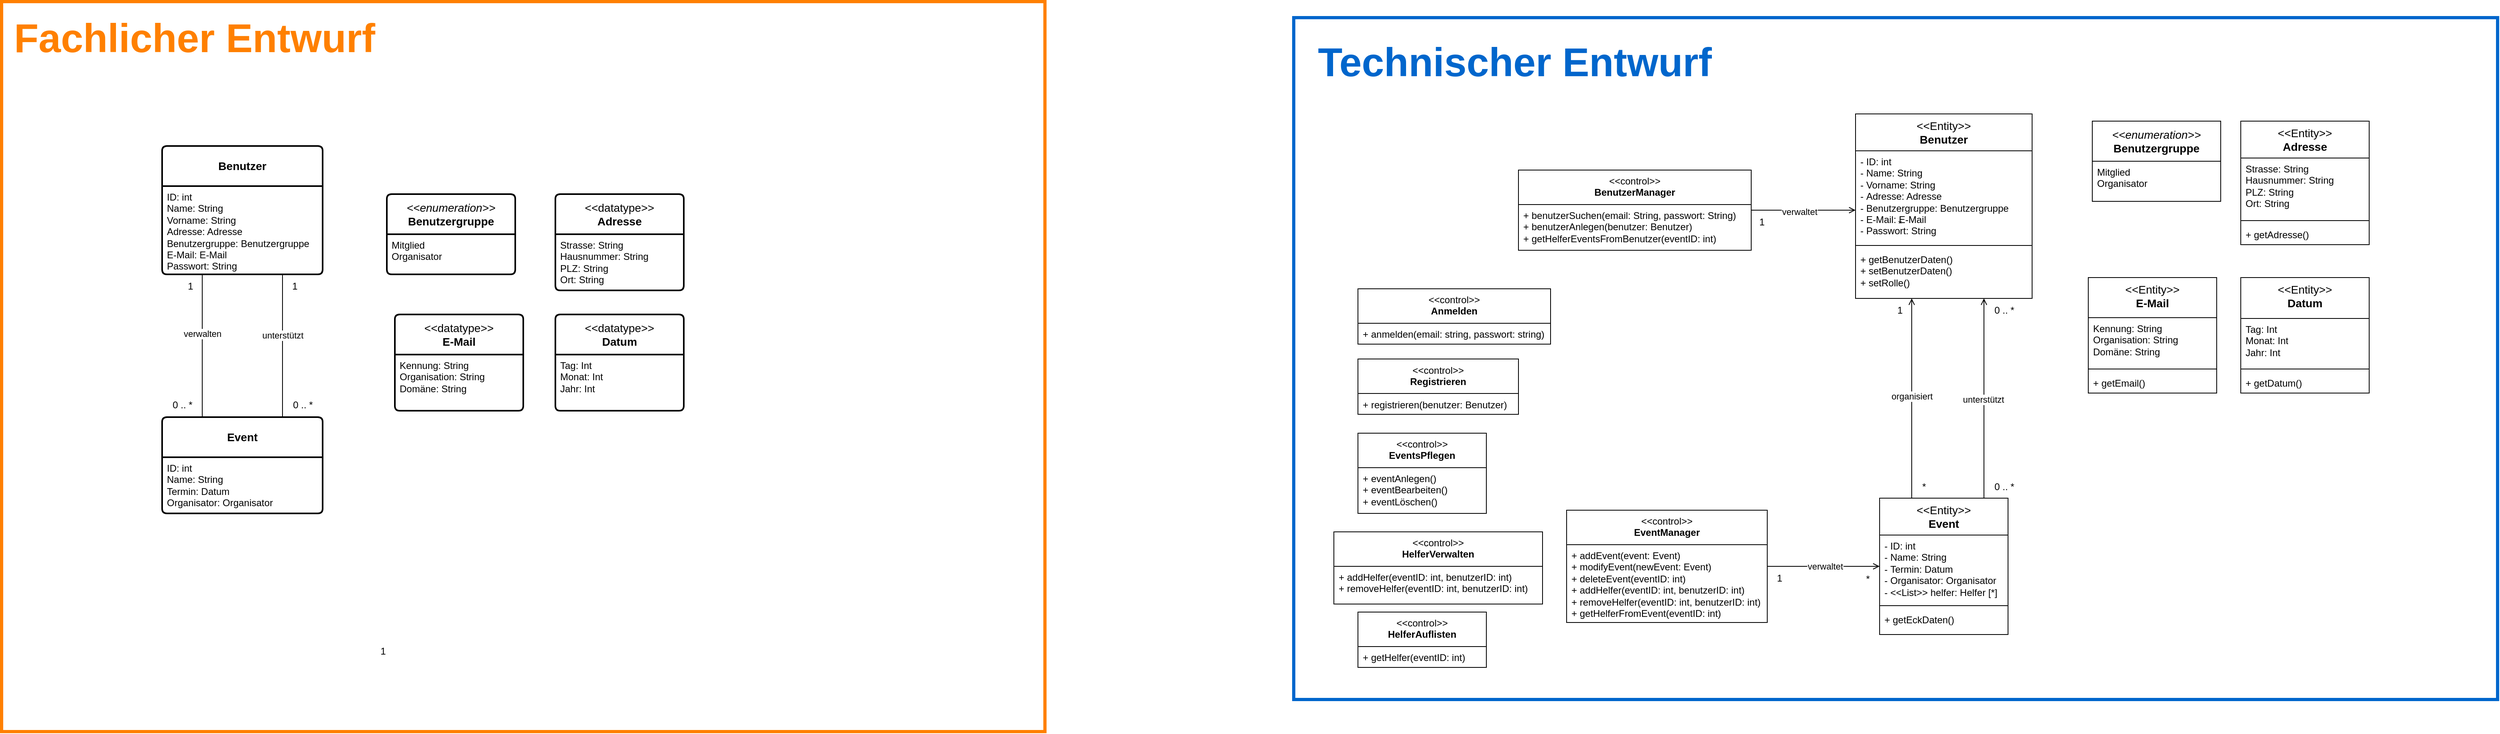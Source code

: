 <mxfile version="24.5.5" type="device">
  <diagram name="Seite-1" id="Eqmvniv_czIGo2SpjLZo">
    <mxGraphModel dx="1687" dy="2047" grid="1" gridSize="10" guides="1" tooltips="1" connect="1" arrows="1" fold="1" page="1" pageScale="1" pageWidth="827" pageHeight="1169" math="0" shadow="0">
      <root>
        <mxCell id="0" />
        <mxCell id="1" parent="0" />
        <mxCell id="cLUYI5qMMWvKZr-MMFAg-8" value="" style="rounded=0;whiteSpace=wrap;html=1;fillColor=none;strokeColor=#FF8000;strokeWidth=4;fontColor=#ff8000;" parent="1" vertex="1">
          <mxGeometry x="80" y="-180" width="1300" height="910" as="geometry" />
        </mxCell>
        <mxCell id="J6vvMmSOAbi-oVOgm_Qq-1" value="&lt;b&gt;Benutzer&lt;/b&gt;" style="swimlane;childLayout=stackLayout;horizontal=1;startSize=50;horizontalStack=0;rounded=1;fontSize=14;fontStyle=0;strokeWidth=2;resizeParent=0;resizeLast=1;shadow=0;dashed=0;align=center;arcSize=4;whiteSpace=wrap;html=1;" parent="1" vertex="1">
          <mxGeometry x="280" width="200" height="160" as="geometry" />
        </mxCell>
        <mxCell id="J6vvMmSOAbi-oVOgm_Qq-2" value="&lt;div&gt;ID: int&lt;/div&gt;&lt;div&gt;Name: String&lt;/div&gt;&lt;div&gt;Vorname: String&lt;/div&gt;&lt;div&gt;Adresse: Adresse&lt;/div&gt;Benutzergruppe: Benutzergruppe&lt;div&gt;E-Mail: E-Mail&lt;/div&gt;&lt;div&gt;Passwort: String&lt;/div&gt;" style="align=left;strokeColor=none;fillColor=none;spacingLeft=4;fontSize=12;verticalAlign=top;resizable=0;rotatable=0;part=1;html=1;" parent="J6vvMmSOAbi-oVOgm_Qq-1" vertex="1">
          <mxGeometry y="50" width="200" height="110" as="geometry" />
        </mxCell>
        <mxCell id="J6vvMmSOAbi-oVOgm_Qq-5" value="&lt;i&gt;&amp;lt;&amp;lt;enumeration&amp;gt;&amp;gt;&lt;/i&gt;&lt;div&gt;&lt;b&gt;Benutzergruppe&lt;/b&gt;&lt;/div&gt;" style="swimlane;childLayout=stackLayout;horizontal=1;startSize=50;horizontalStack=0;rounded=1;fontSize=14;fontStyle=0;strokeWidth=2;resizeParent=0;resizeLast=1;shadow=0;dashed=0;align=center;arcSize=4;whiteSpace=wrap;html=1;" parent="1" vertex="1">
          <mxGeometry x="560" y="60" width="160" height="100" as="geometry" />
        </mxCell>
        <mxCell id="J6vvMmSOAbi-oVOgm_Qq-6" value="Mitglied&lt;div&gt;Organisator&lt;/div&gt;" style="align=left;strokeColor=none;fillColor=none;spacingLeft=4;fontSize=12;verticalAlign=top;resizable=0;rotatable=0;part=1;html=1;" parent="J6vvMmSOAbi-oVOgm_Qq-5" vertex="1">
          <mxGeometry y="50" width="160" height="50" as="geometry" />
        </mxCell>
        <mxCell id="J6vvMmSOAbi-oVOgm_Qq-12" value="&lt;b&gt;Event&lt;/b&gt;" style="swimlane;childLayout=stackLayout;horizontal=1;startSize=50;horizontalStack=0;rounded=1;fontSize=14;fontStyle=0;strokeWidth=2;resizeParent=0;resizeLast=1;shadow=0;dashed=0;align=center;arcSize=4;whiteSpace=wrap;html=1;" parent="1" vertex="1">
          <mxGeometry x="280" y="338" width="200" height="120" as="geometry" />
        </mxCell>
        <mxCell id="J6vvMmSOAbi-oVOgm_Qq-13" value="&lt;div&gt;ID: int&lt;/div&gt;Name: String&lt;div&gt;&lt;/div&gt;&lt;div&gt;Termin: Datum&lt;/div&gt;&lt;div&gt;Organisator: Organisator&lt;/div&gt;" style="align=left;strokeColor=none;fillColor=none;spacingLeft=4;fontSize=12;verticalAlign=top;resizable=0;rotatable=0;part=1;html=1;" parent="J6vvMmSOAbi-oVOgm_Qq-12" vertex="1">
          <mxGeometry y="50" width="200" height="70" as="geometry" />
        </mxCell>
        <mxCell id="cLUYI5qMMWvKZr-MMFAg-2" style="edgeStyle=orthogonalEdgeStyle;rounded=0;orthogonalLoop=1;jettySize=auto;html=1;endArrow=none;endFill=0;entryX=0.25;entryY=0;entryDx=0;entryDy=0;" parent="1" source="J6vvMmSOAbi-oVOgm_Qq-1" target="J6vvMmSOAbi-oVOgm_Qq-12" edge="1">
          <mxGeometry relative="1" as="geometry">
            <mxPoint x="250" y="360" as="sourcePoint" />
            <Array as="points">
              <mxPoint x="330" y="210" />
              <mxPoint x="330" y="210" />
            </Array>
          </mxGeometry>
        </mxCell>
        <mxCell id="cLUYI5qMMWvKZr-MMFAg-3" value="verwalten" style="edgeLabel;html=1;align=center;verticalAlign=middle;resizable=0;points=[];" parent="cLUYI5qMMWvKZr-MMFAg-2" vertex="1" connectable="0">
          <mxGeometry x="-0.19" y="-2" relative="1" as="geometry">
            <mxPoint x="2" y="2" as="offset" />
          </mxGeometry>
        </mxCell>
        <mxCell id="J6vvMmSOAbi-oVOgm_Qq-26" value="0 .. *" style="text;html=1;align=center;verticalAlign=middle;resizable=0;points=[];autosize=1;strokeColor=none;fillColor=none;" parent="1" vertex="1">
          <mxGeometry x="280" y="308" width="50" height="30" as="geometry" />
        </mxCell>
        <mxCell id="J6vvMmSOAbi-oVOgm_Qq-27" value="1" style="text;html=1;align=center;verticalAlign=middle;resizable=0;points=[];autosize=1;strokeColor=none;fillColor=none;" parent="1" vertex="1">
          <mxGeometry x="300" y="160" width="30" height="30" as="geometry" />
        </mxCell>
        <mxCell id="J6vvMmSOAbi-oVOgm_Qq-30" value="&lt;div&gt;&amp;lt;&amp;lt;datatype&amp;gt;&amp;gt;&lt;/div&gt;&lt;b&gt;Adresse&lt;/b&gt;" style="swimlane;childLayout=stackLayout;horizontal=1;startSize=50;horizontalStack=0;rounded=1;fontSize=14;fontStyle=0;strokeWidth=2;resizeParent=0;resizeLast=1;shadow=0;dashed=0;align=center;arcSize=4;whiteSpace=wrap;html=1;" parent="1" vertex="1">
          <mxGeometry x="770" y="60" width="160" height="120" as="geometry" />
        </mxCell>
        <mxCell id="J6vvMmSOAbi-oVOgm_Qq-31" value="Strasse: String&lt;div&gt;Hausnummer: String&lt;/div&gt;&lt;div&gt;PLZ: String&lt;/div&gt;&lt;div&gt;Ort: String&lt;/div&gt;" style="align=left;strokeColor=none;fillColor=none;spacingLeft=4;fontSize=12;verticalAlign=top;resizable=0;rotatable=0;part=1;html=1;" parent="J6vvMmSOAbi-oVOgm_Qq-30" vertex="1">
          <mxGeometry y="50" width="160" height="70" as="geometry" />
        </mxCell>
        <mxCell id="FKtlgxsSE6_4xqyyRltD-1" value="&lt;div&gt;&amp;lt;&amp;lt;datatype&amp;gt;&amp;gt;&lt;b&gt;&lt;br&gt;&lt;/b&gt;&lt;/div&gt;&lt;b&gt;Datum&lt;/b&gt;" style="swimlane;childLayout=stackLayout;horizontal=1;startSize=50;horizontalStack=0;rounded=1;fontSize=14;fontStyle=0;strokeWidth=2;resizeParent=0;resizeLast=1;shadow=0;dashed=0;align=center;arcSize=4;whiteSpace=wrap;html=1;" parent="1" vertex="1">
          <mxGeometry x="770" y="210" width="160" height="120" as="geometry" />
        </mxCell>
        <mxCell id="FKtlgxsSE6_4xqyyRltD-2" value="Tag: Int&lt;div&gt;Monat: Int&lt;/div&gt;&lt;div&gt;Jahr: Int&lt;/div&gt;" style="align=left;strokeColor=none;fillColor=none;spacingLeft=4;fontSize=12;verticalAlign=top;resizable=0;rotatable=0;part=1;html=1;" parent="FKtlgxsSE6_4xqyyRltD-1" vertex="1">
          <mxGeometry y="50" width="160" height="70" as="geometry" />
        </mxCell>
        <mxCell id="FKtlgxsSE6_4xqyyRltD-7" style="edgeStyle=orthogonalEdgeStyle;rounded=0;orthogonalLoop=1;jettySize=auto;html=1;entryX=0.75;entryY=0;entryDx=0;entryDy=0;endArrow=none;endFill=0;" parent="1" source="J6vvMmSOAbi-oVOgm_Qq-1" target="J6vvMmSOAbi-oVOgm_Qq-12" edge="1">
          <mxGeometry relative="1" as="geometry">
            <Array as="points">
              <mxPoint x="430" y="330" />
              <mxPoint x="430" y="330" />
            </Array>
            <mxPoint x="630" y="458" as="sourcePoint" />
          </mxGeometry>
        </mxCell>
        <mxCell id="FKtlgxsSE6_4xqyyRltD-9" value="unterstützt" style="edgeLabel;html=1;align=center;verticalAlign=middle;resizable=0;points=[];" parent="FKtlgxsSE6_4xqyyRltD-7" vertex="1" connectable="0">
          <mxGeometry x="-0.015" y="3" relative="1" as="geometry">
            <mxPoint x="-3" y="-12" as="offset" />
          </mxGeometry>
        </mxCell>
        <mxCell id="FKtlgxsSE6_4xqyyRltD-10" value="0 .. *" style="text;html=1;align=center;verticalAlign=middle;resizable=0;points=[];autosize=1;strokeColor=none;fillColor=none;" parent="1" vertex="1">
          <mxGeometry x="430" y="308" width="50" height="30" as="geometry" />
        </mxCell>
        <mxCell id="FKtlgxsSE6_4xqyyRltD-12" value="1" style="text;html=1;align=center;verticalAlign=middle;resizable=0;points=[];autosize=1;strokeColor=none;fillColor=none;" parent="1" vertex="1">
          <mxGeometry x="540" y="615" width="30" height="30" as="geometry" />
        </mxCell>
        <mxCell id="FKtlgxsSE6_4xqyyRltD-13" value="1" style="text;html=1;align=center;verticalAlign=middle;resizable=0;points=[];autosize=1;strokeColor=none;fillColor=none;" parent="1" vertex="1">
          <mxGeometry x="430" y="160" width="30" height="30" as="geometry" />
        </mxCell>
        <mxCell id="cLUYI5qMMWvKZr-MMFAg-4" value="&lt;div&gt;&amp;lt;&amp;lt;datatype&amp;gt;&amp;gt;&lt;b&gt;&lt;br&gt;&lt;/b&gt;&lt;/div&gt;&lt;b&gt;E-Mail&lt;/b&gt;" style="swimlane;childLayout=stackLayout;horizontal=1;startSize=50;horizontalStack=0;rounded=1;fontSize=14;fontStyle=0;strokeWidth=2;resizeParent=0;resizeLast=1;shadow=0;dashed=0;align=center;arcSize=4;whiteSpace=wrap;html=1;" parent="1" vertex="1">
          <mxGeometry x="570" y="210" width="160" height="120" as="geometry" />
        </mxCell>
        <mxCell id="cLUYI5qMMWvKZr-MMFAg-5" value="Kennung: String&lt;div&gt;Organisation: String&lt;/div&gt;&lt;div&gt;Domäne: String&lt;/div&gt;" style="align=left;strokeColor=none;fillColor=none;spacingLeft=4;fontSize=12;verticalAlign=top;resizable=0;rotatable=0;part=1;html=1;" parent="cLUYI5qMMWvKZr-MMFAg-4" vertex="1">
          <mxGeometry y="50" width="160" height="70" as="geometry" />
        </mxCell>
        <mxCell id="cLUYI5qMMWvKZr-MMFAg-7" value="Fachlicher Entwurf" style="text;html=1;align=center;verticalAlign=middle;resizable=0;points=[];autosize=1;strokeColor=none;fillColor=none;fontSize=50;fontStyle=1;fontColor=#ff8000;" parent="1" vertex="1">
          <mxGeometry x="100" y="-170" width="440" height="70" as="geometry" />
        </mxCell>
        <mxCell id="cLUYI5qMMWvKZr-MMFAg-9" value="" style="rounded=0;whiteSpace=wrap;html=1;fillColor=none;strokeColor=#0066CC;strokeWidth=4;fontColor=#0066CC;" parent="1" vertex="1">
          <mxGeometry x="1690" y="-160" width="1500" height="850" as="geometry" />
        </mxCell>
        <mxCell id="cLUYI5qMMWvKZr-MMFAg-12" value="&lt;i&gt;&amp;lt;&amp;lt;enumeration&amp;gt;&amp;gt;&lt;/i&gt;&lt;div&gt;&lt;b&gt;Benutzergruppe&lt;/b&gt;&lt;/div&gt;" style="swimlane;childLayout=stackLayout;horizontal=1;startSize=50;horizontalStack=0;rounded=0;fontSize=14;fontStyle=0;strokeWidth=1;resizeParent=0;resizeLast=1;shadow=0;dashed=0;align=center;arcSize=4;whiteSpace=wrap;html=1;" parent="1" vertex="1">
          <mxGeometry x="2685" y="-31" width="160" height="100" as="geometry" />
        </mxCell>
        <mxCell id="cLUYI5qMMWvKZr-MMFAg-13" value="Mitglied&lt;div&gt;Organisator&lt;/div&gt;" style="align=left;strokeColor=none;fillColor=none;spacingLeft=4;fontSize=12;verticalAlign=top;resizable=0;rotatable=0;part=1;html=1;" parent="cLUYI5qMMWvKZr-MMFAg-12" vertex="1">
          <mxGeometry y="50" width="160" height="50" as="geometry" />
        </mxCell>
        <mxCell id="cLUYI5qMMWvKZr-MMFAg-42" value="Technischer Entwurf" style="text;html=1;align=center;verticalAlign=middle;resizable=0;points=[];autosize=1;strokeColor=none;fillColor=none;fontSize=50;fontStyle=1;fontColor=#0066CC;" parent="1" vertex="1">
          <mxGeometry x="1730" y="-140" width="470" height="70" as="geometry" />
        </mxCell>
        <mxCell id="cLUYI5qMMWvKZr-MMFAg-47" value="&lt;div style=&quot;font-size: 14px; font-weight: 400;&quot;&gt;&amp;lt;&amp;lt;Entity&amp;gt;&amp;gt;&lt;/div&gt;&lt;b style=&quot;font-size: 14px;&quot;&gt;Benutzer&lt;/b&gt;" style="swimlane;fontStyle=1;align=center;verticalAlign=top;childLayout=stackLayout;horizontal=1;startSize=46;horizontalStack=0;resizeParent=1;resizeParentMax=0;resizeLast=0;collapsible=1;marginBottom=0;whiteSpace=wrap;html=1;rounded=0;" parent="1" vertex="1">
          <mxGeometry x="2390" y="-40" width="220" height="230" as="geometry" />
        </mxCell>
        <mxCell id="cLUYI5qMMWvKZr-MMFAg-48" value="&lt;div style=&quot;text-wrap: nowrap;&quot;&gt;- ID: int&lt;/div&gt;&lt;div style=&quot;text-wrap: nowrap;&quot;&gt;&lt;span style=&quot;background-color: initial;&quot;&gt;-&lt;/span&gt;&lt;span style=&quot;background-color: initial;&quot;&gt;&amp;nbsp;&lt;/span&gt;Name: String&lt;/div&gt;&lt;div style=&quot;text-wrap: nowrap;&quot;&gt;&lt;span style=&quot;background-color: initial;&quot;&gt;-&lt;/span&gt;&lt;span style=&quot;background-color: initial;&quot;&gt;&amp;nbsp;&lt;/span&gt;Vorname: String&lt;/div&gt;&lt;div style=&quot;text-wrap: nowrap;&quot;&gt;&lt;span style=&quot;background-color: initial;&quot;&gt;-&lt;/span&gt;&lt;span style=&quot;background-color: initial;&quot;&gt;&amp;nbsp;&lt;/span&gt;Adresse: Adresse&lt;/div&gt;&lt;span style=&quot;text-wrap: nowrap;&quot;&gt;-&amp;nbsp;&lt;/span&gt;&lt;span style=&quot;text-wrap: nowrap;&quot;&gt;Benutzergruppe: Benutzergruppe&lt;br&gt;&lt;/span&gt;&lt;div style=&quot;text-wrap: nowrap;&quot;&gt;&lt;span style=&quot;background-color: initial;&quot;&gt;-&lt;/span&gt;&lt;span style=&quot;background-color: initial;&quot;&gt;&amp;nbsp;&lt;/span&gt;E-Mail: E-Mail&lt;/div&gt;&lt;div style=&quot;text-wrap: nowrap;&quot;&gt;&lt;span style=&quot;background-color: initial;&quot;&gt;-&lt;/span&gt;&lt;span style=&quot;background-color: initial;&quot;&gt;&amp;nbsp;&lt;/span&gt;Passwort: String&lt;/div&gt;" style="text;strokeColor=none;fillColor=none;align=left;verticalAlign=top;spacingLeft=4;spacingRight=4;overflow=hidden;rotatable=0;points=[[0,0.5],[1,0.5]];portConstraint=eastwest;whiteSpace=wrap;html=1;" parent="cLUYI5qMMWvKZr-MMFAg-47" vertex="1">
          <mxGeometry y="46" width="220" height="114" as="geometry" />
        </mxCell>
        <mxCell id="cLUYI5qMMWvKZr-MMFAg-49" value="" style="line;strokeWidth=1;fillColor=none;align=left;verticalAlign=middle;spacingTop=-1;spacingLeft=3;spacingRight=3;rotatable=0;labelPosition=right;points=[];portConstraint=eastwest;strokeColor=inherit;" parent="cLUYI5qMMWvKZr-MMFAg-47" vertex="1">
          <mxGeometry y="160" width="220" height="8" as="geometry" />
        </mxCell>
        <mxCell id="cLUYI5qMMWvKZr-MMFAg-50" value="&lt;div&gt;&lt;span style=&quot;background-color: initial;&quot;&gt;+ getBenutzerDaten()&lt;/span&gt;&lt;br&gt;&lt;/div&gt;&lt;div&gt;+ setBenutzerDaten()&lt;br&gt;&lt;div&gt;&lt;span style=&quot;background-color: initial;&quot;&gt;+ setRolle()&lt;/span&gt;&lt;br&gt;&lt;/div&gt;&lt;/div&gt;" style="text;strokeColor=none;fillColor=none;align=left;verticalAlign=top;spacingLeft=4;spacingRight=4;overflow=hidden;rotatable=0;points=[[0,0.5],[1,0.5]];portConstraint=eastwest;whiteSpace=wrap;html=1;" parent="cLUYI5qMMWvKZr-MMFAg-47" vertex="1">
          <mxGeometry y="168" width="220" height="62" as="geometry" />
        </mxCell>
        <mxCell id="fn-6BO7ajwBwy7O87MzA-1" style="edgeStyle=orthogonalEdgeStyle;rounded=0;orthogonalLoop=1;jettySize=auto;html=1;endArrow=open;endFill=0;" parent="1" source="cLUYI5qMMWvKZr-MMFAg-63" target="cLUYI5qMMWvKZr-MMFAg-47" edge="1">
          <mxGeometry relative="1" as="geometry">
            <Array as="points">
              <mxPoint x="2550" y="320" />
              <mxPoint x="2550" y="320" />
            </Array>
          </mxGeometry>
        </mxCell>
        <mxCell id="fn-6BO7ajwBwy7O87MzA-5" value="unterstützt" style="edgeLabel;html=1;align=center;verticalAlign=middle;resizable=0;points=[];" parent="fn-6BO7ajwBwy7O87MzA-1" vertex="1" connectable="0">
          <mxGeometry x="-0.009" y="1" relative="1" as="geometry">
            <mxPoint as="offset" />
          </mxGeometry>
        </mxCell>
        <mxCell id="cLUYI5qMMWvKZr-MMFAg-63" value="&lt;div style=&quot;font-size: 14px; font-weight: 400;&quot;&gt;&amp;lt;&amp;lt;Entity&amp;gt;&amp;gt;&lt;b&gt;&lt;br&gt;&lt;/b&gt;&lt;/div&gt;&lt;b style=&quot;font-size: 14px;&quot;&gt;Event&lt;/b&gt;" style="swimlane;fontStyle=1;align=center;verticalAlign=top;childLayout=stackLayout;horizontal=1;startSize=46;horizontalStack=0;resizeParent=1;resizeParentMax=0;resizeLast=0;collapsible=1;marginBottom=0;whiteSpace=wrap;html=1;" parent="1" vertex="1">
          <mxGeometry x="2420" y="439" width="160" height="170" as="geometry" />
        </mxCell>
        <mxCell id="cLUYI5qMMWvKZr-MMFAg-64" value="&lt;div style=&quot;text-wrap: nowrap;&quot;&gt;- ID: int&lt;/div&gt;&lt;span style=&quot;text-wrap: nowrap;&quot;&gt;-&amp;nbsp;&lt;/span&gt;&lt;span style=&quot;text-wrap: nowrap;&quot;&gt;Name: String&lt;/span&gt;&lt;div style=&quot;text-wrap: nowrap;&quot;&gt;&lt;/div&gt;&lt;div style=&quot;text-wrap: nowrap;&quot;&gt;&lt;span style=&quot;background-color: initial;&quot;&gt;-&lt;/span&gt;&lt;span style=&quot;background-color: initial;&quot;&gt;&amp;nbsp;&lt;/span&gt;Termin: Datum&lt;/div&gt;&lt;div style=&quot;text-wrap: nowrap;&quot;&gt;&lt;span style=&quot;background-color: initial;&quot;&gt;-&lt;/span&gt;&lt;span style=&quot;background-color: initial;&quot;&gt;&amp;nbsp;&lt;/span&gt;Organisator: Organisator&lt;/div&gt;&lt;div style=&quot;text-wrap: nowrap;&quot;&gt;- &amp;lt;&amp;lt;List&amp;gt;&amp;gt; helfer: Helfer [*]&lt;/div&gt;" style="text;strokeColor=none;fillColor=none;align=left;verticalAlign=top;spacingLeft=4;spacingRight=4;overflow=hidden;rotatable=0;points=[[0,0.5],[1,0.5]];portConstraint=eastwest;whiteSpace=wrap;html=1;" parent="cLUYI5qMMWvKZr-MMFAg-63" vertex="1">
          <mxGeometry y="46" width="160" height="84" as="geometry" />
        </mxCell>
        <mxCell id="cLUYI5qMMWvKZr-MMFAg-65" value="" style="line;strokeWidth=1;fillColor=none;align=left;verticalAlign=middle;spacingTop=-1;spacingLeft=3;spacingRight=3;rotatable=0;labelPosition=right;points=[];portConstraint=eastwest;strokeColor=inherit;" parent="cLUYI5qMMWvKZr-MMFAg-63" vertex="1">
          <mxGeometry y="130" width="160" height="8" as="geometry" />
        </mxCell>
        <mxCell id="cLUYI5qMMWvKZr-MMFAg-66" value="&lt;div&gt;&lt;span style=&quot;background-color: initial;&quot;&gt;+ getEckDaten()&lt;/span&gt;&lt;/div&gt;" style="text;strokeColor=none;fillColor=none;align=left;verticalAlign=top;spacingLeft=4;spacingRight=4;overflow=hidden;rotatable=0;points=[[0,0.5],[1,0.5]];portConstraint=eastwest;whiteSpace=wrap;html=1;" parent="cLUYI5qMMWvKZr-MMFAg-63" vertex="1">
          <mxGeometry y="138" width="160" height="32" as="geometry" />
        </mxCell>
        <mxCell id="cLUYI5qMMWvKZr-MMFAg-71" value="&lt;div style=&quot;font-size: 14px; font-weight: 400;&quot;&gt;&amp;lt;&amp;lt;Entity&amp;gt;&amp;gt;&lt;b&gt;&lt;br&gt;&lt;/b&gt;&lt;/div&gt;&lt;b style=&quot;font-size: 14px;&quot;&gt;E-Mail&lt;/b&gt;" style="swimlane;fontStyle=1;align=center;verticalAlign=top;childLayout=stackLayout;horizontal=1;startSize=50;horizontalStack=0;resizeParent=1;resizeParentMax=0;resizeLast=0;collapsible=1;marginBottom=0;whiteSpace=wrap;html=1;" parent="1" vertex="1">
          <mxGeometry x="2680" y="164" width="160" height="144" as="geometry" />
        </mxCell>
        <mxCell id="cLUYI5qMMWvKZr-MMFAg-72" value="&lt;span style=&quot;text-wrap: nowrap;&quot;&gt;Kennung: String&lt;/span&gt;&lt;div style=&quot;text-wrap: nowrap;&quot;&gt;Organisation: String&lt;/div&gt;&lt;div style=&quot;text-wrap: nowrap;&quot;&gt;Domäne: String&lt;/div&gt;" style="text;strokeColor=none;fillColor=none;align=left;verticalAlign=top;spacingLeft=4;spacingRight=4;overflow=hidden;rotatable=0;points=[[0,0.5],[1,0.5]];portConstraint=eastwest;whiteSpace=wrap;html=1;" parent="cLUYI5qMMWvKZr-MMFAg-71" vertex="1">
          <mxGeometry y="50" width="160" height="60" as="geometry" />
        </mxCell>
        <mxCell id="cLUYI5qMMWvKZr-MMFAg-73" value="" style="line;strokeWidth=1;fillColor=none;align=left;verticalAlign=middle;spacingTop=-1;spacingLeft=3;spacingRight=3;rotatable=0;labelPosition=right;points=[];portConstraint=eastwest;strokeColor=inherit;" parent="cLUYI5qMMWvKZr-MMFAg-71" vertex="1">
          <mxGeometry y="110" width="160" height="8" as="geometry" />
        </mxCell>
        <mxCell id="cLUYI5qMMWvKZr-MMFAg-74" value="+ getEmail()" style="text;strokeColor=none;fillColor=none;align=left;verticalAlign=top;spacingLeft=4;spacingRight=4;overflow=hidden;rotatable=0;points=[[0,0.5],[1,0.5]];portConstraint=eastwest;whiteSpace=wrap;html=1;" parent="cLUYI5qMMWvKZr-MMFAg-71" vertex="1">
          <mxGeometry y="118" width="160" height="26" as="geometry" />
        </mxCell>
        <mxCell id="cLUYI5qMMWvKZr-MMFAg-75" value="&lt;div style=&quot;font-size: 14px; font-weight: 400;&quot;&gt;&lt;span style=&quot;background-color: initial;&quot;&gt;&amp;lt;&amp;lt;Entity&amp;gt;&amp;gt;&lt;/span&gt;&lt;/div&gt;&lt;div style=&quot;font-size: 14px; font-weight: 400;&quot;&gt;&lt;b style=&quot;background-color: initial;&quot;&gt;Datum&lt;/b&gt;&lt;/div&gt;" style="swimlane;fontStyle=1;align=center;verticalAlign=top;childLayout=stackLayout;horizontal=1;startSize=51;horizontalStack=0;resizeParent=1;resizeParentMax=0;resizeLast=0;collapsible=1;marginBottom=0;whiteSpace=wrap;html=1;" parent="1" vertex="1">
          <mxGeometry x="2870" y="164" width="160" height="144" as="geometry" />
        </mxCell>
        <mxCell id="cLUYI5qMMWvKZr-MMFAg-76" value="&lt;span style=&quot;text-wrap: nowrap;&quot;&gt;Tag: Int&lt;/span&gt;&lt;div style=&quot;text-wrap: nowrap;&quot;&gt;Monat: Int&lt;/div&gt;&lt;div style=&quot;text-wrap: nowrap;&quot;&gt;Jahr: Int&lt;/div&gt;" style="text;strokeColor=none;fillColor=none;align=left;verticalAlign=top;spacingLeft=4;spacingRight=4;overflow=hidden;rotatable=0;points=[[0,0.5],[1,0.5]];portConstraint=eastwest;whiteSpace=wrap;html=1;" parent="cLUYI5qMMWvKZr-MMFAg-75" vertex="1">
          <mxGeometry y="51" width="160" height="59" as="geometry" />
        </mxCell>
        <mxCell id="cLUYI5qMMWvKZr-MMFAg-77" value="" style="line;strokeWidth=1;fillColor=none;align=left;verticalAlign=middle;spacingTop=-1;spacingLeft=3;spacingRight=3;rotatable=0;labelPosition=right;points=[];portConstraint=eastwest;strokeColor=inherit;" parent="cLUYI5qMMWvKZr-MMFAg-75" vertex="1">
          <mxGeometry y="110" width="160" height="8" as="geometry" />
        </mxCell>
        <mxCell id="cLUYI5qMMWvKZr-MMFAg-78" value="+ getDatum()" style="text;strokeColor=none;fillColor=none;align=left;verticalAlign=top;spacingLeft=4;spacingRight=4;overflow=hidden;rotatable=0;points=[[0,0.5],[1,0.5]];portConstraint=eastwest;whiteSpace=wrap;html=1;" parent="cLUYI5qMMWvKZr-MMFAg-75" vertex="1">
          <mxGeometry y="118" width="160" height="26" as="geometry" />
        </mxCell>
        <mxCell id="cLUYI5qMMWvKZr-MMFAg-79" value="&lt;div style=&quot;font-size: 14px; font-weight: 400;&quot;&gt;&lt;span style=&quot;background-color: initial;&quot;&gt;&amp;lt;&amp;lt;Entity&amp;gt;&amp;gt;&lt;/span&gt;&lt;/div&gt;&lt;div style=&quot;font-size: 14px; font-weight: 400;&quot;&gt;&lt;b style=&quot;background-color: initial;&quot;&gt;Adresse&lt;/b&gt;&lt;/div&gt;" style="swimlane;fontStyle=1;align=center;verticalAlign=top;childLayout=stackLayout;horizontal=1;startSize=46;horizontalStack=0;resizeParent=1;resizeParentMax=0;resizeLast=0;collapsible=1;marginBottom=0;whiteSpace=wrap;html=1;" parent="1" vertex="1">
          <mxGeometry x="2870" y="-31" width="160" height="154" as="geometry" />
        </mxCell>
        <mxCell id="cLUYI5qMMWvKZr-MMFAg-80" value="&lt;span style=&quot;text-wrap: nowrap;&quot;&gt;Strasse: String&lt;/span&gt;&lt;div style=&quot;text-wrap: nowrap;&quot;&gt;Hausnummer: String&lt;/div&gt;&lt;div style=&quot;text-wrap: nowrap;&quot;&gt;PLZ: String&lt;/div&gt;&lt;div style=&quot;text-wrap: nowrap;&quot;&gt;Ort: String&lt;/div&gt;" style="text;strokeColor=none;fillColor=none;align=left;verticalAlign=top;spacingLeft=4;spacingRight=4;overflow=hidden;rotatable=0;points=[[0,0.5],[1,0.5]];portConstraint=eastwest;whiteSpace=wrap;html=1;" parent="cLUYI5qMMWvKZr-MMFAg-79" vertex="1">
          <mxGeometry y="46" width="160" height="74" as="geometry" />
        </mxCell>
        <mxCell id="cLUYI5qMMWvKZr-MMFAg-81" value="" style="line;strokeWidth=1;fillColor=none;align=left;verticalAlign=middle;spacingTop=-1;spacingLeft=3;spacingRight=3;rotatable=0;labelPosition=right;points=[];portConstraint=eastwest;strokeColor=inherit;" parent="cLUYI5qMMWvKZr-MMFAg-79" vertex="1">
          <mxGeometry y="120" width="160" height="8" as="geometry" />
        </mxCell>
        <mxCell id="cLUYI5qMMWvKZr-MMFAg-82" value="+ getAdresse()" style="text;strokeColor=none;fillColor=none;align=left;verticalAlign=top;spacingLeft=4;spacingRight=4;overflow=hidden;rotatable=0;points=[[0,0.5],[1,0.5]];portConstraint=eastwest;whiteSpace=wrap;html=1;" parent="cLUYI5qMMWvKZr-MMFAg-79" vertex="1">
          <mxGeometry y="128" width="160" height="26" as="geometry" />
        </mxCell>
        <mxCell id="cLUYI5qMMWvKZr-MMFAg-99" value="&lt;div&gt;&lt;span style=&quot;font-weight: normal;&quot;&gt;&amp;lt;&amp;lt;control&amp;gt;&amp;gt;&lt;/span&gt;&lt;/div&gt;HelferVerwalten" style="swimlane;fontStyle=1;align=center;verticalAlign=top;childLayout=stackLayout;horizontal=1;startSize=43;horizontalStack=0;resizeParent=1;resizeParentMax=0;resizeLast=0;collapsible=1;marginBottom=0;whiteSpace=wrap;html=1;" parent="1" vertex="1">
          <mxGeometry x="1740" y="481" width="260" height="90" as="geometry" />
        </mxCell>
        <mxCell id="cLUYI5qMMWvKZr-MMFAg-100" value="+ addHelfer(eventID: int, benutzerID: int)&lt;div&gt;&lt;div&gt;+ remove&lt;span style=&quot;background-color: initial;&quot;&gt;Helfer(eventID: int, benutzerID: int)&lt;/span&gt;&lt;/div&gt;&lt;/div&gt;&lt;div&gt;&lt;span style=&quot;background-color: initial;&quot;&gt;&lt;br&gt;&lt;/span&gt;&lt;/div&gt;" style="text;strokeColor=none;fillColor=none;align=left;verticalAlign=top;spacingLeft=4;spacingRight=4;overflow=hidden;rotatable=0;points=[[0,0.5],[1,0.5]];portConstraint=eastwest;whiteSpace=wrap;html=1;" parent="cLUYI5qMMWvKZr-MMFAg-99" vertex="1">
          <mxGeometry y="43" width="260" height="47" as="geometry" />
        </mxCell>
        <mxCell id="cLUYI5qMMWvKZr-MMFAg-101" value="&lt;div&gt;&lt;span style=&quot;font-weight: normal;&quot;&gt;&amp;lt;&amp;lt;control&amp;gt;&amp;gt;&lt;/span&gt;&lt;/div&gt;EventsPflegen" style="swimlane;fontStyle=1;align=center;verticalAlign=top;childLayout=stackLayout;horizontal=1;startSize=43;horizontalStack=0;resizeParent=1;resizeParentMax=0;resizeLast=0;collapsible=1;marginBottom=0;whiteSpace=wrap;html=1;" parent="1" vertex="1">
          <mxGeometry x="1770" y="358" width="160" height="100" as="geometry" />
        </mxCell>
        <mxCell id="cLUYI5qMMWvKZr-MMFAg-102" value="+ eventAnlegen()&lt;div&gt;+ eventBearbeiten()&lt;/div&gt;&lt;div&gt;+ eventLöschen()&lt;/div&gt;" style="text;strokeColor=none;fillColor=none;align=left;verticalAlign=top;spacingLeft=4;spacingRight=4;overflow=hidden;rotatable=0;points=[[0,0.5],[1,0.5]];portConstraint=eastwest;whiteSpace=wrap;html=1;" parent="cLUYI5qMMWvKZr-MMFAg-101" vertex="1">
          <mxGeometry y="43" width="160" height="57" as="geometry" />
        </mxCell>
        <mxCell id="cLUYI5qMMWvKZr-MMFAg-103" value="&lt;div&gt;&lt;span style=&quot;font-weight: normal;&quot;&gt;&amp;lt;&amp;lt;control&amp;gt;&amp;gt;&lt;/span&gt;&lt;/div&gt;Anmelden" style="swimlane;fontStyle=1;align=center;verticalAlign=top;childLayout=stackLayout;horizontal=1;startSize=43;horizontalStack=0;resizeParent=1;resizeParentMax=0;resizeLast=0;collapsible=1;marginBottom=0;whiteSpace=wrap;html=1;" parent="1" vertex="1">
          <mxGeometry x="1770" y="178" width="240" height="69" as="geometry" />
        </mxCell>
        <mxCell id="cLUYI5qMMWvKZr-MMFAg-104" value="+ anmelden(email: string, passwort: string)" style="text;strokeColor=none;fillColor=none;align=left;verticalAlign=top;spacingLeft=4;spacingRight=4;overflow=hidden;rotatable=0;points=[[0,0.5],[1,0.5]];portConstraint=eastwest;whiteSpace=wrap;html=1;" parent="cLUYI5qMMWvKZr-MMFAg-103" vertex="1">
          <mxGeometry y="43" width="240" height="26" as="geometry" />
        </mxCell>
        <mxCell id="cLUYI5qMMWvKZr-MMFAg-107" value="&lt;div&gt;&lt;span style=&quot;font-weight: normal;&quot;&gt;&amp;lt;&amp;lt;control&amp;gt;&amp;gt;&lt;/span&gt;&lt;/div&gt;HelferAuflisten" style="swimlane;fontStyle=1;align=center;verticalAlign=top;childLayout=stackLayout;horizontal=1;startSize=43;horizontalStack=0;resizeParent=1;resizeParentMax=0;resizeLast=0;collapsible=1;marginBottom=0;whiteSpace=wrap;html=1;" parent="1" vertex="1">
          <mxGeometry x="1770" y="581" width="160" height="69" as="geometry" />
        </mxCell>
        <mxCell id="cLUYI5qMMWvKZr-MMFAg-108" value="+ getHelfer(eventID: int)" style="text;strokeColor=none;fillColor=none;align=left;verticalAlign=top;spacingLeft=4;spacingRight=4;overflow=hidden;rotatable=0;points=[[0,0.5],[1,0.5]];portConstraint=eastwest;whiteSpace=wrap;html=1;" parent="cLUYI5qMMWvKZr-MMFAg-107" vertex="1">
          <mxGeometry y="43" width="160" height="26" as="geometry" />
        </mxCell>
        <mxCell id="cLUYI5qMMWvKZr-MMFAg-117" style="edgeStyle=orthogonalEdgeStyle;rounded=0;orthogonalLoop=1;jettySize=auto;html=1;endArrow=open;endFill=0;" parent="1" source="cLUYI5qMMWvKZr-MMFAg-109" target="cLUYI5qMMWvKZr-MMFAg-47" edge="1">
          <mxGeometry relative="1" as="geometry">
            <Array as="points">
              <mxPoint x="2410" y="75" />
              <mxPoint x="2410" y="75" />
            </Array>
          </mxGeometry>
        </mxCell>
        <mxCell id="cLUYI5qMMWvKZr-MMFAg-118" value="verwaltet" style="edgeLabel;html=1;align=center;verticalAlign=middle;resizable=0;points=[];" parent="cLUYI5qMMWvKZr-MMFAg-117" vertex="1" connectable="0">
          <mxGeometry x="-0.084" y="-2" relative="1" as="geometry">
            <mxPoint as="offset" />
          </mxGeometry>
        </mxCell>
        <mxCell id="cLUYI5qMMWvKZr-MMFAg-109" value="&lt;div&gt;&lt;span style=&quot;font-weight: normal;&quot;&gt;&amp;lt;&amp;lt;control&amp;gt;&amp;gt;&lt;/span&gt;&lt;/div&gt;BenutzerManager" style="swimlane;fontStyle=1;align=center;verticalAlign=top;childLayout=stackLayout;horizontal=1;startSize=43;horizontalStack=0;resizeParent=1;resizeParentMax=0;resizeLast=0;collapsible=1;marginBottom=0;whiteSpace=wrap;html=1;" parent="1" vertex="1">
          <mxGeometry x="1970" y="30" width="290" height="100" as="geometry" />
        </mxCell>
        <mxCell id="cLUYI5qMMWvKZr-MMFAg-110" value="+ benutzerSuchen(email: String, passwort: String)&lt;div&gt;+ benutzerAnlegen(benutzer: Benutzer)&lt;br&gt;&lt;/div&gt;&lt;div&gt;+&amp;nbsp;getHelferEventsFromBenutzer(eventID: int)&lt;/div&gt;" style="text;strokeColor=none;fillColor=none;align=left;verticalAlign=top;spacingLeft=4;spacingRight=4;overflow=hidden;rotatable=0;points=[[0,0.5],[1,0.5]];portConstraint=eastwest;whiteSpace=wrap;html=1;" parent="cLUYI5qMMWvKZr-MMFAg-109" vertex="1">
          <mxGeometry y="43" width="290" height="57" as="geometry" />
        </mxCell>
        <mxCell id="cLUYI5qMMWvKZr-MMFAg-121" style="edgeStyle=orthogonalEdgeStyle;rounded=0;orthogonalLoop=1;jettySize=auto;html=1;endArrow=open;endFill=0;" parent="1" source="cLUYI5qMMWvKZr-MMFAg-111" target="cLUYI5qMMWvKZr-MMFAg-63" edge="1">
          <mxGeometry relative="1" as="geometry" />
        </mxCell>
        <mxCell id="cLUYI5qMMWvKZr-MMFAg-123" value="verwaltet" style="edgeLabel;html=1;align=center;verticalAlign=middle;resizable=0;points=[];" parent="cLUYI5qMMWvKZr-MMFAg-121" vertex="1" connectable="0">
          <mxGeometry x="0.024" relative="1" as="geometry">
            <mxPoint as="offset" />
          </mxGeometry>
        </mxCell>
        <mxCell id="cLUYI5qMMWvKZr-MMFAg-111" value="&lt;div&gt;&lt;span style=&quot;font-weight: normal;&quot;&gt;&amp;lt;&amp;lt;control&amp;gt;&amp;gt;&lt;/span&gt;&lt;/div&gt;EventManager" style="swimlane;fontStyle=1;align=center;verticalAlign=top;childLayout=stackLayout;horizontal=1;startSize=43;horizontalStack=0;resizeParent=1;resizeParentMax=0;resizeLast=0;collapsible=1;marginBottom=0;whiteSpace=wrap;html=1;" parent="1" vertex="1">
          <mxGeometry x="2030" y="454" width="250" height="140" as="geometry" />
        </mxCell>
        <mxCell id="cLUYI5qMMWvKZr-MMFAg-112" value="+ addEvent(event: Event)&lt;div&gt;+ modifyEvent(newEvent: Event)&lt;/div&gt;&lt;div&gt;+ deleteEvent(eventID: int)&lt;/div&gt;&lt;div&gt;+ addHelfer(eventID: int, benutzerID: int)&lt;div&gt;+ remove&lt;span style=&quot;background-color: initial;&quot;&gt;Helfer(eventID: int, benutzerID: int)&lt;/span&gt;&lt;/div&gt;&lt;/div&gt;&lt;div&gt;&lt;span style=&quot;background-color: initial;&quot;&gt;+&amp;nbsp;&lt;/span&gt;&lt;span style=&quot;background-color: initial;&quot;&gt;getHelferFromEvent(eventID: int)&lt;/span&gt;&lt;/div&gt;" style="text;strokeColor=none;fillColor=none;align=left;verticalAlign=top;spacingLeft=4;spacingRight=4;overflow=hidden;rotatable=0;points=[[0,0.5],[1,0.5]];portConstraint=eastwest;whiteSpace=wrap;html=1;" parent="cLUYI5qMMWvKZr-MMFAg-111" vertex="1">
          <mxGeometry y="43" width="250" height="97" as="geometry" />
        </mxCell>
        <mxCell id="cLUYI5qMMWvKZr-MMFAg-119" value="1" style="text;html=1;align=center;verticalAlign=middle;resizable=0;points=[];autosize=1;strokeColor=none;fillColor=none;" parent="1" vertex="1">
          <mxGeometry x="2258" y="80" width="30" height="30" as="geometry" />
        </mxCell>
        <mxCell id="cLUYI5qMMWvKZr-MMFAg-120" value="*" style="text;html=1;align=center;verticalAlign=middle;resizable=0;points=[];autosize=1;strokeColor=none;fillColor=none;" parent="1" vertex="1">
          <mxGeometry x="2430" y="82" width="30" height="30" as="geometry" />
        </mxCell>
        <mxCell id="cLUYI5qMMWvKZr-MMFAg-125" value="1" style="text;html=1;align=center;verticalAlign=middle;resizable=0;points=[];autosize=1;strokeColor=none;fillColor=none;" parent="1" vertex="1">
          <mxGeometry x="2280" y="523.5" width="30" height="30" as="geometry" />
        </mxCell>
        <mxCell id="cLUYI5qMMWvKZr-MMFAg-126" value="*" style="text;html=1;align=center;verticalAlign=middle;resizable=0;points=[];autosize=1;strokeColor=none;fillColor=none;" parent="1" vertex="1">
          <mxGeometry x="2390" y="525" width="30" height="30" as="geometry" />
        </mxCell>
        <mxCell id="cLUYI5qMMWvKZr-MMFAg-137" style="edgeStyle=orthogonalEdgeStyle;rounded=0;orthogonalLoop=1;jettySize=auto;html=1;endArrow=none;endFill=0;startArrow=open;startFill=0;" parent="1" source="cLUYI5qMMWvKZr-MMFAg-47" target="cLUYI5qMMWvKZr-MMFAg-63" edge="1">
          <mxGeometry relative="1" as="geometry">
            <Array as="points">
              <mxPoint x="2460" y="320" />
              <mxPoint x="2460" y="320" />
            </Array>
            <mxPoint x="2420" y="345" as="sourcePoint" />
          </mxGeometry>
        </mxCell>
        <mxCell id="cLUYI5qMMWvKZr-MMFAg-140" value="organisiert" style="edgeLabel;html=1;align=center;verticalAlign=middle;resizable=0;points=[];" parent="cLUYI5qMMWvKZr-MMFAg-137" vertex="1" connectable="0">
          <mxGeometry x="-0.024" relative="1" as="geometry">
            <mxPoint as="offset" />
          </mxGeometry>
        </mxCell>
        <mxCell id="cLUYI5qMMWvKZr-MMFAg-138" value="1" style="text;html=1;align=center;verticalAlign=middle;resizable=0;points=[];autosize=1;strokeColor=none;fillColor=none;" parent="1" vertex="1">
          <mxGeometry x="2430" y="190" width="30" height="30" as="geometry" />
        </mxCell>
        <mxCell id="cLUYI5qMMWvKZr-MMFAg-139" value="*" style="text;html=1;align=center;verticalAlign=middle;resizable=0;points=[];autosize=1;strokeColor=none;fillColor=none;" parent="1" vertex="1">
          <mxGeometry x="2460" y="410" width="30" height="30" as="geometry" />
        </mxCell>
        <mxCell id="VDEShlPZXX6qfzh75GbT-1" value="&lt;div&gt;&lt;span style=&quot;font-weight: normal;&quot;&gt;&amp;lt;&amp;lt;control&amp;gt;&amp;gt;&lt;/span&gt;&lt;/div&gt;Registrieren" style="swimlane;fontStyle=1;align=center;verticalAlign=top;childLayout=stackLayout;horizontal=1;startSize=43;horizontalStack=0;resizeParent=1;resizeParentMax=0;resizeLast=0;collapsible=1;marginBottom=0;whiteSpace=wrap;html=1;" parent="1" vertex="1">
          <mxGeometry x="1770" y="265.5" width="200" height="69" as="geometry" />
        </mxCell>
        <mxCell id="VDEShlPZXX6qfzh75GbT-2" value="+ registrieren(benutzer: Benutzer)" style="text;strokeColor=none;fillColor=none;align=left;verticalAlign=top;spacingLeft=4;spacingRight=4;overflow=hidden;rotatable=0;points=[[0,0.5],[1,0.5]];portConstraint=eastwest;whiteSpace=wrap;html=1;" parent="VDEShlPZXX6qfzh75GbT-1" vertex="1">
          <mxGeometry y="43" width="200" height="26" as="geometry" />
        </mxCell>
        <mxCell id="fn-6BO7ajwBwy7O87MzA-3" value="0 .. *" style="text;html=1;align=center;verticalAlign=middle;resizable=0;points=[];autosize=1;strokeColor=none;fillColor=none;" parent="1" vertex="1">
          <mxGeometry x="2550" y="190" width="50" height="30" as="geometry" />
        </mxCell>
        <mxCell id="fn-6BO7ajwBwy7O87MzA-4" value="0 .. *" style="text;html=1;align=center;verticalAlign=middle;resizable=0;points=[];autosize=1;strokeColor=none;fillColor=none;" parent="1" vertex="1">
          <mxGeometry x="2550" y="410" width="50" height="30" as="geometry" />
        </mxCell>
      </root>
    </mxGraphModel>
  </diagram>
</mxfile>
